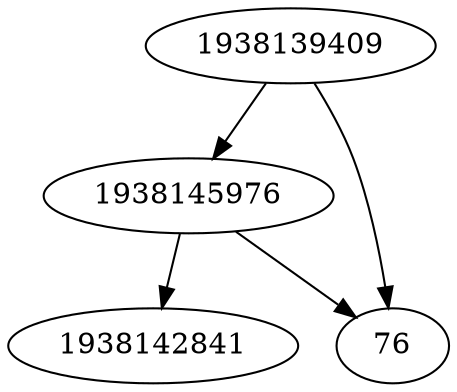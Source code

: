 strict digraph  {
1938145976;
1938139409;
1938142841;
76;
1938145976 -> 1938142841;
1938145976 -> 76;
1938139409 -> 76;
1938139409 -> 1938145976;
}
